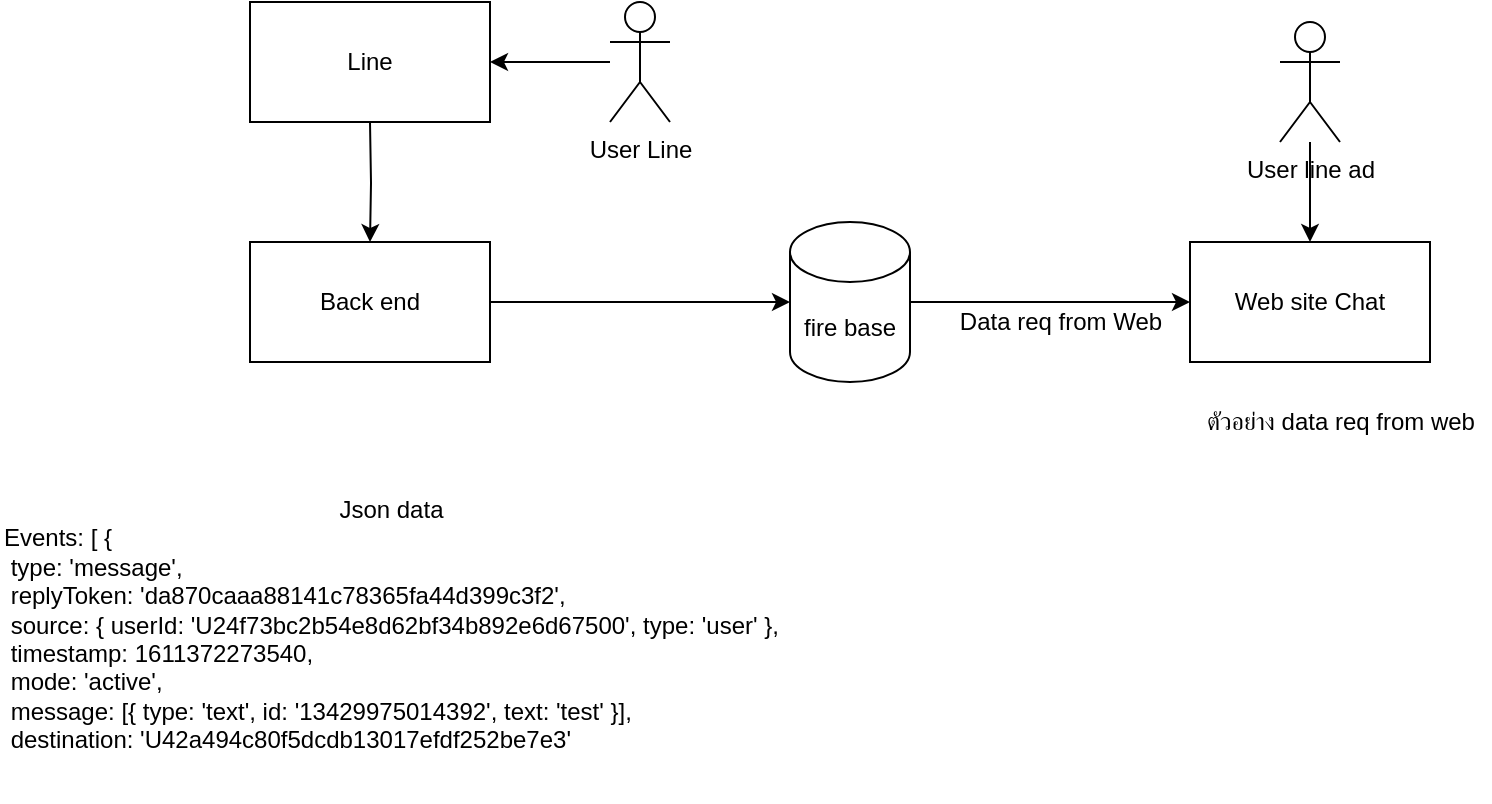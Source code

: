 <mxfile version="14.2.7" type="github">
  <diagram id="0FH7JVjJzOGyc6dq_qw2" name="Page-1">
    <mxGraphModel dx="378" dy="720" grid="1" gridSize="10" guides="1" tooltips="1" connect="1" arrows="1" fold="1" page="1" pageScale="1" pageWidth="850" pageHeight="1100" math="0" shadow="0">
      <root>
        <mxCell id="0" />
        <mxCell id="1" parent="0" />
        <mxCell id="zh1UzCdw0J6-C0AHqrhb-12" value="" style="edgeStyle=orthogonalEdgeStyle;rounded=0;orthogonalLoop=1;jettySize=auto;html=1;" parent="1" source="zh1UzCdw0J6-C0AHqrhb-3" target="zh1UzCdw0J6-C0AHqrhb-11" edge="1">
          <mxGeometry relative="1" as="geometry" />
        </mxCell>
        <mxCell id="zh1UzCdw0J6-C0AHqrhb-3" value="Back end" style="rounded=0;whiteSpace=wrap;html=1;" parent="1" vertex="1">
          <mxGeometry x="140" y="160" width="120" height="60" as="geometry" />
        </mxCell>
        <mxCell id="zh1UzCdw0J6-C0AHqrhb-7" value="" style="edgeStyle=orthogonalEdgeStyle;rounded=0;orthogonalLoop=1;jettySize=auto;html=1;" parent="1" target="zh1UzCdw0J6-C0AHqrhb-3" edge="1">
          <mxGeometry relative="1" as="geometry">
            <mxPoint x="200" y="100" as="sourcePoint" />
          </mxGeometry>
        </mxCell>
        <mxCell id="fwkCEUeP5SDkNSPYLj_J-4" value="" style="edgeStyle=orthogonalEdgeStyle;rounded=0;orthogonalLoop=1;jettySize=auto;html=1;" edge="1" parent="1" source="zh1UzCdw0J6-C0AHqrhb-8" target="fwkCEUeP5SDkNSPYLj_J-3">
          <mxGeometry relative="1" as="geometry" />
        </mxCell>
        <mxCell id="zh1UzCdw0J6-C0AHqrhb-8" value="User Line" style="shape=umlActor;verticalLabelPosition=bottom;verticalAlign=top;html=1;outlineConnect=0;align=center;" parent="1" vertex="1">
          <mxGeometry x="320" y="40" width="30" height="60" as="geometry" />
        </mxCell>
        <mxCell id="zh1UzCdw0J6-C0AHqrhb-18" value="" style="endArrow=classic;html=1;fontFamily=Helvetica;fontSize=11;fontColor=#000000;align=center;strokeColor=#000000;edgeStyle=orthogonalEdgeStyle;" parent="1" source="zh1UzCdw0J6-C0AHqrhb-11" target="zh1UzCdw0J6-C0AHqrhb-14" edge="1">
          <mxGeometry relative="1" as="geometry">
            <Array as="points">
              <mxPoint x="550" y="190" />
              <mxPoint x="550" y="190" />
            </Array>
          </mxGeometry>
        </mxCell>
        <mxCell id="zh1UzCdw0J6-C0AHqrhb-11" value="fire base" style="shape=cylinder3;whiteSpace=wrap;html=1;boundedLbl=1;backgroundOutline=1;size=15;align=center;" parent="1" vertex="1">
          <mxGeometry x="410" y="150" width="60" height="80" as="geometry" />
        </mxCell>
        <mxCell id="zh1UzCdw0J6-C0AHqrhb-14" value="Web site Chat" style="rounded=0;whiteSpace=wrap;html=1;align=center;" parent="1" vertex="1">
          <mxGeometry x="610" y="160" width="120" height="60" as="geometry" />
        </mxCell>
        <mxCell id="zh1UzCdw0J6-C0AHqrhb-22" value="&lt;div style=&quot;text-align: center&quot;&gt;&lt;span&gt;Json data&lt;/span&gt;&lt;/div&gt;Events: [    { &lt;br&gt;&amp;nbsp;type: &#39;message&#39;,&lt;br&gt;&amp;nbsp;replyToken: &#39;da870caaa88141c78365fa44d399c3f2&#39;,&lt;br&gt;&amp;nbsp;source: { userId: &#39;U24f73bc2b54e8d62bf34b892e6d67500&#39;, type: &#39;user&#39; },&lt;br&gt;&amp;nbsp;timestamp: 1611372273540,&lt;br&gt;&amp;nbsp;mode: &#39;active&#39;,&lt;br&gt;&amp;nbsp;message: [{ type: &#39;text&#39;, id: &#39;13429975014392&#39;, text: &#39;test&#39; }],&lt;br&gt;&amp;nbsp;destination: &#39;U42a494c80f5dcdb13017efdf252be7e3&#39;" style="text;whiteSpace=wrap;html=1;" parent="1" vertex="1">
          <mxGeometry x="15" y="280" width="410" height="160" as="geometry" />
        </mxCell>
        <mxCell id="PUpHYgLZHcIrCNKitF2E-3" value="Data req from Web" style="text;html=1;align=center;verticalAlign=middle;resizable=0;points=[];autosize=1;" parent="1" vertex="1">
          <mxGeometry x="490" y="190" width="110" height="20" as="geometry" />
        </mxCell>
        <mxCell id="PUpHYgLZHcIrCNKitF2E-6" value="ตัวอย่าง data req from web&lt;br&gt;" style="text;html=1;align=center;verticalAlign=middle;resizable=0;points=[];autosize=1;" parent="1" vertex="1">
          <mxGeometry x="610" y="240" width="150" height="20" as="geometry" />
        </mxCell>
        <mxCell id="fwkCEUeP5SDkNSPYLj_J-2" value="" style="edgeStyle=orthogonalEdgeStyle;rounded=0;orthogonalLoop=1;jettySize=auto;html=1;" edge="1" parent="1" source="fwkCEUeP5SDkNSPYLj_J-1" target="zh1UzCdw0J6-C0AHqrhb-14">
          <mxGeometry relative="1" as="geometry" />
        </mxCell>
        <mxCell id="fwkCEUeP5SDkNSPYLj_J-1" value="User line ad" style="shape=umlActor;verticalLabelPosition=bottom;verticalAlign=top;html=1;outlineConnect=0;" vertex="1" parent="1">
          <mxGeometry x="655" y="50" width="30" height="60" as="geometry" />
        </mxCell>
        <mxCell id="fwkCEUeP5SDkNSPYLj_J-3" value="Line" style="rounded=0;whiteSpace=wrap;html=1;" vertex="1" parent="1">
          <mxGeometry x="140" y="40" width="120" height="60" as="geometry" />
        </mxCell>
      </root>
    </mxGraphModel>
  </diagram>
</mxfile>
